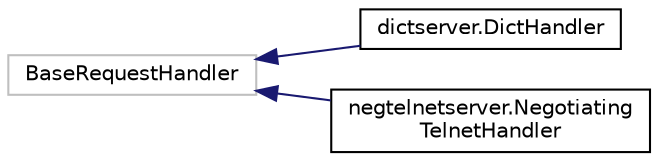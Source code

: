 digraph "Graphical Class Hierarchy"
{
  edge [fontname="Helvetica",fontsize="10",labelfontname="Helvetica",labelfontsize="10"];
  node [fontname="Helvetica",fontsize="10",shape=record];
  rankdir="LR";
  Node674 [label="BaseRequestHandler",height=0.2,width=0.4,color="grey75", fillcolor="white", style="filled"];
  Node674 -> Node0 [dir="back",color="midnightblue",fontsize="10",style="solid",fontname="Helvetica"];
  Node0 [label="dictserver.DictHandler",height=0.2,width=0.4,color="black", fillcolor="white", style="filled",URL="$classdictserver_1_1_dict_handler.html"];
  Node674 -> Node676 [dir="back",color="midnightblue",fontsize="10",style="solid",fontname="Helvetica"];
  Node676 [label="negtelnetserver.Negotiating\lTelnetHandler",height=0.2,width=0.4,color="black", fillcolor="white", style="filled",URL="$classnegtelnetserver_1_1_negotiating_telnet_handler.html"];
}
